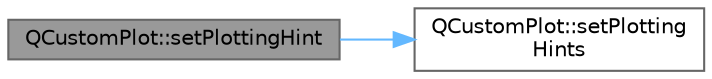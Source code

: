 digraph "QCustomPlot::setPlottingHint"
{
 // LATEX_PDF_SIZE
  bgcolor="transparent";
  edge [fontname=Helvetica,fontsize=10,labelfontname=Helvetica,labelfontsize=10];
  node [fontname=Helvetica,fontsize=10,shape=box,height=0.2,width=0.4];
  rankdir="LR";
  Node1 [label="QCustomPlot::setPlottingHint",height=0.2,width=0.4,color="gray40", fillcolor="grey60", style="filled", fontcolor="black",tooltip=" "];
  Node1 -> Node2 [color="steelblue1",style="solid"];
  Node2 [label="QCustomPlot::setPlotting\lHints",height=0.2,width=0.4,color="grey40", fillcolor="white", style="filled",URL="$class_q_custom_plot.html#a94a33cbdadbbac5934843508bcfc210d",tooltip=" "];
}
